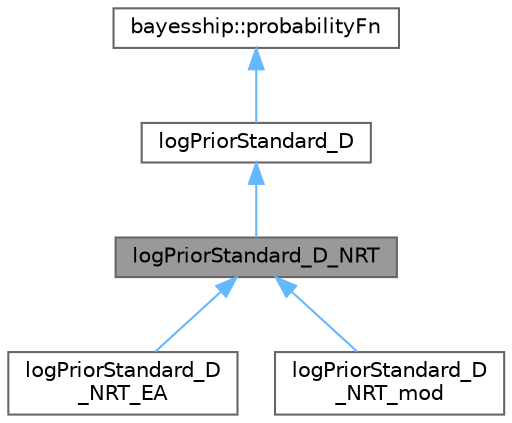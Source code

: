 digraph "logPriorStandard_D_NRT"
{
 // LATEX_PDF_SIZE
  bgcolor="transparent";
  edge [fontname=Helvetica,fontsize=10,labelfontname=Helvetica,labelfontsize=10];
  node [fontname=Helvetica,fontsize=10,shape=box,height=0.2,width=0.4];
  Node1 [label="logPriorStandard_D_NRT",height=0.2,width=0.4,color="gray40", fillcolor="grey60", style="filled", fontcolor="black",tooltip=" "];
  Node2 -> Node1 [dir="back",color="steelblue1",style="solid"];
  Node2 [label="logPriorStandard_D",height=0.2,width=0.4,color="gray40", fillcolor="white", style="filled",URL="$classlogPriorStandard__D.html",tooltip=" "];
  Node3 -> Node2 [dir="back",color="steelblue1",style="solid"];
  Node3 [label="bayesship::probabilityFn",height=0.2,width=0.4,color="gray40", fillcolor="white", style="filled",tooltip=" "];
  Node1 -> Node4 [dir="back",color="steelblue1",style="solid"];
  Node4 [label="logPriorStandard_D\l_NRT_EA",height=0.2,width=0.4,color="gray40", fillcolor="white", style="filled",URL="$classlogPriorStandard__D__NRT__EA.html",tooltip=" "];
  Node1 -> Node5 [dir="back",color="steelblue1",style="solid"];
  Node5 [label="logPriorStandard_D\l_NRT_mod",height=0.2,width=0.4,color="gray40", fillcolor="white", style="filled",URL="$classlogPriorStandard__D__NRT__mod.html",tooltip=" "];
}
